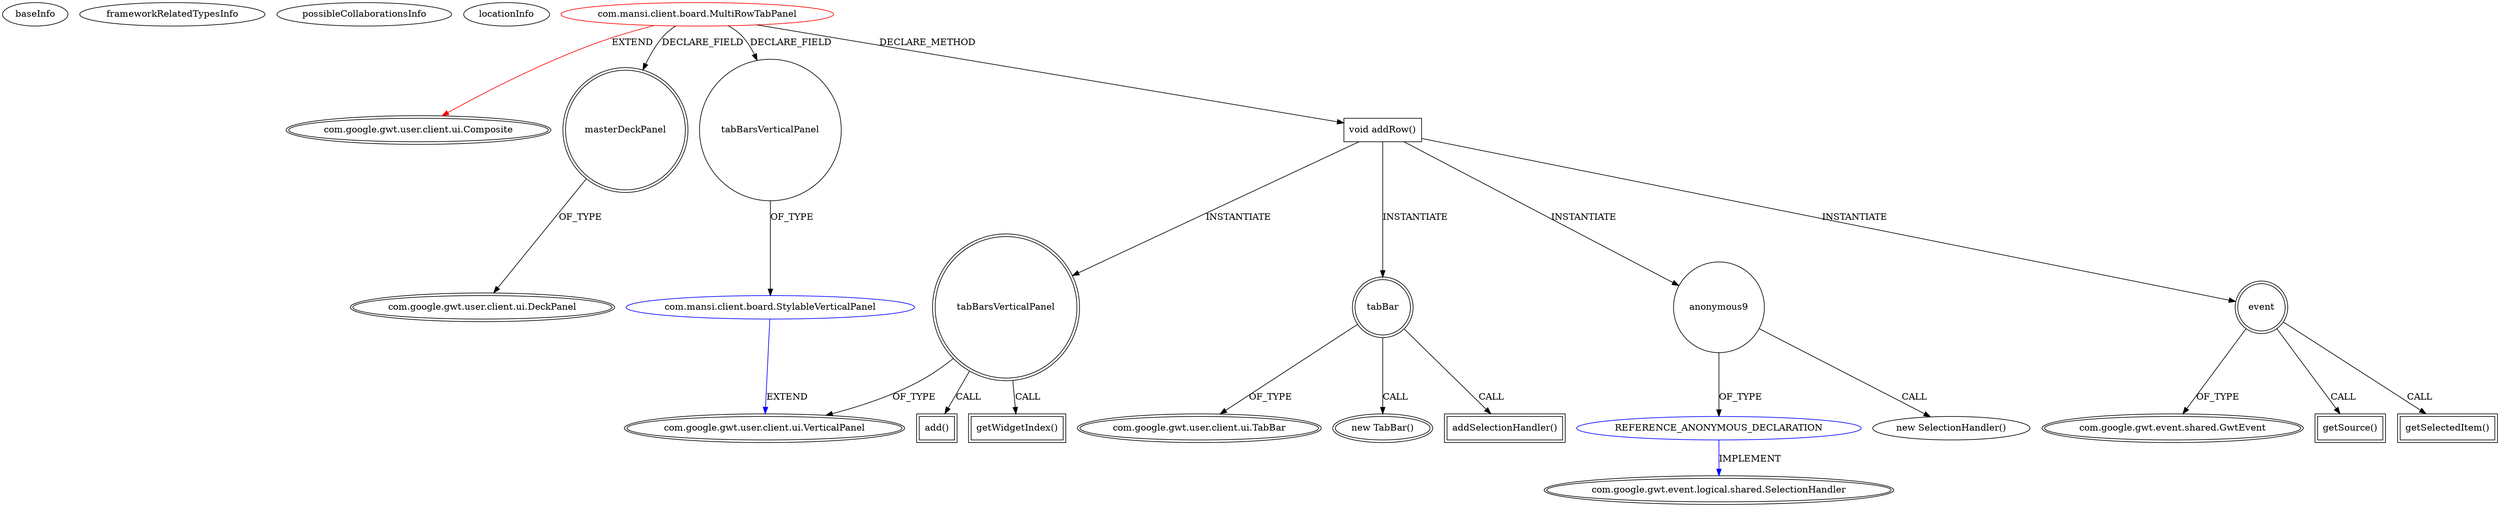 digraph {
baseInfo[graphId=3698,category="extension_graph",isAnonymous=false,possibleRelation=true]
frameworkRelatedTypesInfo[0="com.google.gwt.user.client.ui.Composite"]
possibleCollaborationsInfo[0="3698~FIELD_DECLARATION-~com.google.gwt.user.client.ui.Composite ~com.google.gwt.user.client.ui.VerticalPanel ~false~false",1="3698~CLIENT_METHOD_DECLARATION-INSTANTIATION-~com.google.gwt.user.client.ui.Composite ~com.google.gwt.event.logical.shared.SelectionHandler ~false~true"]
locationInfo[projectName="mansiT-UiBinder",filePath="/mansiT-UiBinder/UiBinder-master/uibinder/src/com/mansi/client/board/MultiRowTabPanel.java",contextSignature="MultiRowTabPanel",graphId="3698"]
0[label="com.mansi.client.board.MultiRowTabPanel",vertexType="ROOT_CLIENT_CLASS_DECLARATION",isFrameworkType=false,color=red]
1[label="com.google.gwt.user.client.ui.Composite",vertexType="FRAMEWORK_CLASS_TYPE",isFrameworkType=true,peripheries=2]
2[label="masterDeckPanel",vertexType="FIELD_DECLARATION",isFrameworkType=true,peripheries=2,shape=circle]
3[label="com.google.gwt.user.client.ui.DeckPanel",vertexType="FRAMEWORK_CLASS_TYPE",isFrameworkType=true,peripheries=2]
4[label="tabBarsVerticalPanel",vertexType="FIELD_DECLARATION",isFrameworkType=false,shape=circle]
5[label="com.mansi.client.board.StylableVerticalPanel",vertexType="REFERENCE_CLIENT_CLASS_DECLARATION",isFrameworkType=false,color=blue]
6[label="com.google.gwt.user.client.ui.VerticalPanel",vertexType="FRAMEWORK_CLASS_TYPE",isFrameworkType=true,peripheries=2]
34[label="void addRow()",vertexType="CLIENT_METHOD_DECLARATION",isFrameworkType=false,shape=box]
36[label="tabBar",vertexType="VARIABLE_EXPRESION",isFrameworkType=true,peripheries=2,shape=circle]
37[label="com.google.gwt.user.client.ui.TabBar",vertexType="FRAMEWORK_CLASS_TYPE",isFrameworkType=true,peripheries=2]
35[label="new TabBar()",vertexType="CONSTRUCTOR_CALL",isFrameworkType=true,peripheries=2]
38[label="tabBarsVerticalPanel",vertexType="VARIABLE_EXPRESION",isFrameworkType=true,peripheries=2,shape=circle]
39[label="add()",vertexType="INSIDE_CALL",isFrameworkType=true,peripheries=2,shape=box]
42[label="addSelectionHandler()",vertexType="INSIDE_CALL",isFrameworkType=true,peripheries=2,shape=box]
44[label="anonymous9",vertexType="VARIABLE_EXPRESION",isFrameworkType=false,shape=circle]
45[label="REFERENCE_ANONYMOUS_DECLARATION",vertexType="REFERENCE_ANONYMOUS_DECLARATION",isFrameworkType=false,color=blue]
46[label="com.google.gwt.event.logical.shared.SelectionHandler",vertexType="FRAMEWORK_INTERFACE_TYPE",isFrameworkType=true,peripheries=2]
43[label="new SelectionHandler()",vertexType="CONSTRUCTOR_CALL",isFrameworkType=false]
48[label="getWidgetIndex()",vertexType="INSIDE_CALL",isFrameworkType=true,peripheries=2,shape=box]
49[label="event",vertexType="VARIABLE_EXPRESION",isFrameworkType=true,peripheries=2,shape=circle]
51[label="com.google.gwt.event.shared.GwtEvent",vertexType="FRAMEWORK_CLASS_TYPE",isFrameworkType=true,peripheries=2]
50[label="getSource()",vertexType="INSIDE_CALL",isFrameworkType=true,peripheries=2,shape=box]
53[label="getSelectedItem()",vertexType="INSIDE_CALL",isFrameworkType=true,peripheries=2,shape=box]
0->1[label="EXTEND",color=red]
0->2[label="DECLARE_FIELD"]
2->3[label="OF_TYPE"]
0->4[label="DECLARE_FIELD"]
5->6[label="EXTEND",color=blue]
4->5[label="OF_TYPE"]
0->34[label="DECLARE_METHOD"]
34->36[label="INSTANTIATE"]
36->37[label="OF_TYPE"]
36->35[label="CALL"]
34->38[label="INSTANTIATE"]
38->6[label="OF_TYPE"]
38->39[label="CALL"]
36->42[label="CALL"]
34->44[label="INSTANTIATE"]
45->46[label="IMPLEMENT",color=blue]
44->45[label="OF_TYPE"]
44->43[label="CALL"]
38->48[label="CALL"]
34->49[label="INSTANTIATE"]
49->51[label="OF_TYPE"]
49->50[label="CALL"]
49->53[label="CALL"]
}
